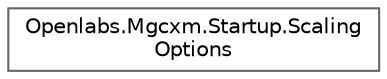 digraph "Graphical Class Hierarchy"
{
 // LATEX_PDF_SIZE
  bgcolor="transparent";
  edge [fontname=Helvetica,fontsize=10,labelfontname=Helvetica,labelfontsize=10];
  node [fontname=Helvetica,fontsize=10,shape=box,height=0.2,width=0.4];
  rankdir="LR";
  Node0 [id="Node000000",label="Openlabs.Mgcxm.Startup.Scaling\lOptions",height=0.2,width=0.4,color="grey40", fillcolor="white", style="filled",URL="$class_openlabs_1_1_mgcxm_1_1_startup_1_1_scaling_options.html",tooltip="Options for scaling Mgcxm application."];
}
